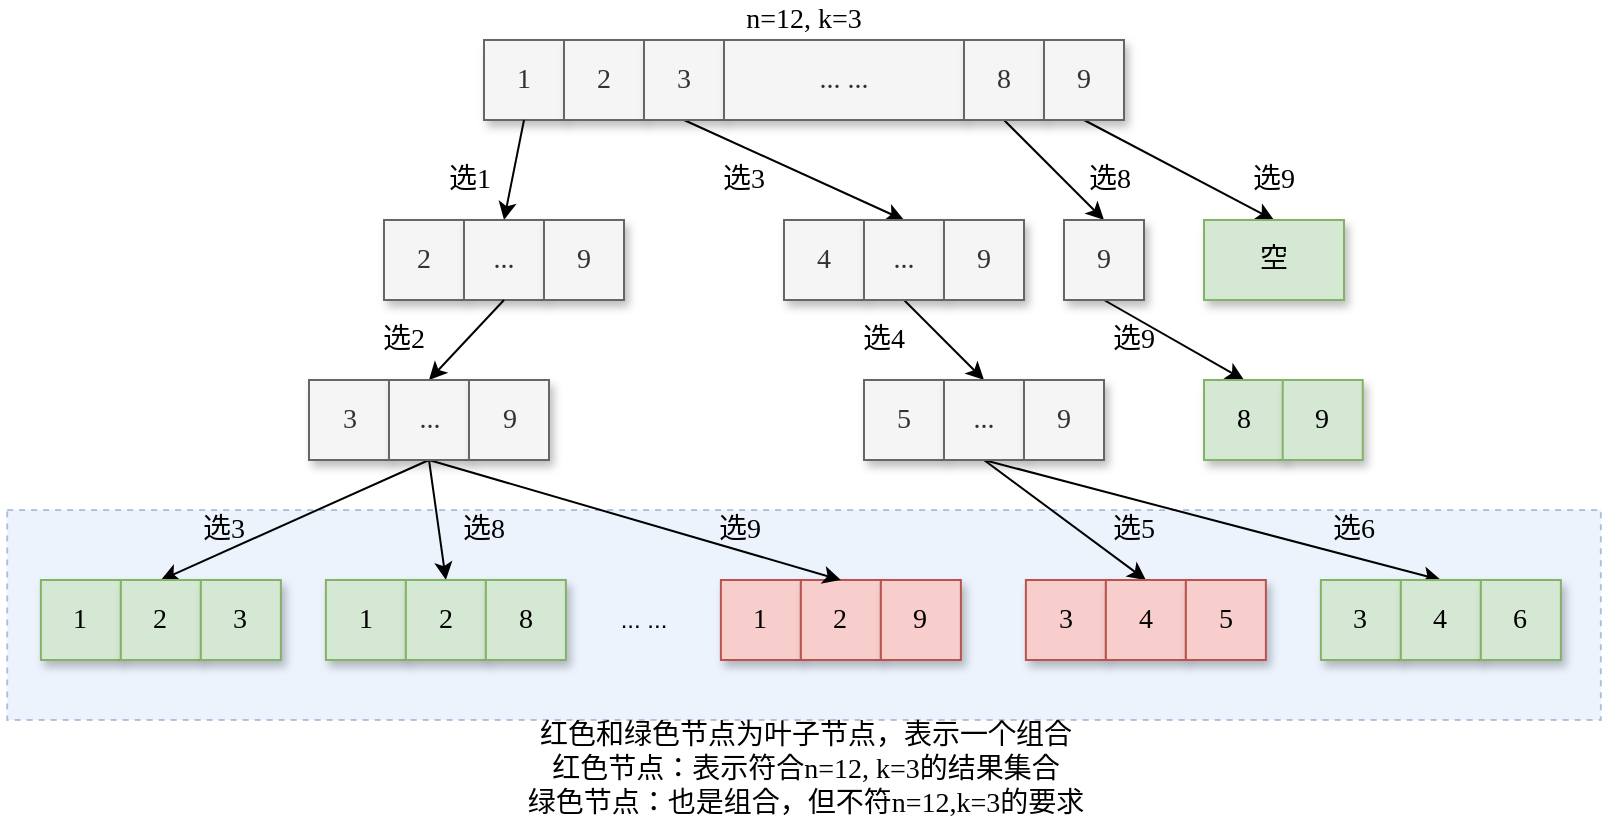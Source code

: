 <mxfile version="16.5.2" type="github">
  <diagram id="NoDILGUKRQpbgBhr8J0K" name="第 1 页">
    <mxGraphModel dx="1422" dy="762" grid="1" gridSize="10" guides="1" tooltips="1" connect="1" arrows="1" fold="1" page="1" pageScale="1" pageWidth="827" pageHeight="1169" background="#ffffff" math="0" shadow="0">
      <root>
        <mxCell id="0" />
        <mxCell id="1" parent="0" />
        <mxCell id="1GqySz-qCQZ0IoMKtCMp-2" value="" style="rounded=0;whiteSpace=wrap;html=1;shadow=0;fontFamily=Comic Sans MS;fontSize=14;opacity=50;fillColor=#dae8fc;strokeColor=#6c8ebf;dashed=1;" vertex="1" parent="1">
          <mxGeometry x="121.57" y="305" width="796.87" height="105" as="geometry" />
        </mxCell>
        <mxCell id="1GqySz-qCQZ0IoMKtCMp-3" value="&lt;font style=&quot;font-size: 14px&quot; face=&quot;Comic Sans MS&quot;&gt;1&lt;/font&gt;" style="rounded=0;whiteSpace=wrap;html=1;fillColor=#f5f5f5;fontColor=#333333;strokeColor=#666666;shadow=1;" vertex="1" parent="1">
          <mxGeometry x="360" y="70" width="40" height="40" as="geometry" />
        </mxCell>
        <mxCell id="1GqySz-qCQZ0IoMKtCMp-4" value="&lt;font style=&quot;font-size: 14px&quot; face=&quot;Comic Sans MS&quot;&gt;2&lt;/font&gt;" style="rounded=0;whiteSpace=wrap;html=1;fillColor=#f5f5f5;fontColor=#333333;strokeColor=#666666;shadow=1;" vertex="1" parent="1">
          <mxGeometry x="400" y="70" width="40" height="40" as="geometry" />
        </mxCell>
        <mxCell id="1GqySz-qCQZ0IoMKtCMp-8" value="" style="endArrow=classic;html=1;rounded=0;fontFamily=Comic Sans MS;fontSize=14;exitX=0.5;exitY=1;exitDx=0;exitDy=0;entryX=0.5;entryY=0;entryDx=0;entryDy=0;" edge="1" parent="1" source="1GqySz-qCQZ0IoMKtCMp-3" target="1GqySz-qCQZ0IoMKtCMp-11">
          <mxGeometry width="50" height="50" relative="1" as="geometry">
            <mxPoint x="522.5" y="160" as="sourcePoint" />
            <mxPoint x="462.5" y="200" as="targetPoint" />
          </mxGeometry>
        </mxCell>
        <mxCell id="1GqySz-qCQZ0IoMKtCMp-9" value="&lt;font style=&quot;font-size: 14px&quot; face=&quot;Comic Sans MS&quot;&gt;2&lt;/font&gt;" style="rounded=0;whiteSpace=wrap;html=1;fillColor=#f5f5f5;fontColor=#333333;strokeColor=#666666;shadow=1;" vertex="1" parent="1">
          <mxGeometry x="310" y="160" width="40" height="40" as="geometry" />
        </mxCell>
        <mxCell id="1GqySz-qCQZ0IoMKtCMp-11" value="&lt;font style=&quot;font-size: 14px&quot; face=&quot;Comic Sans MS&quot;&gt;...&lt;/font&gt;" style="rounded=0;whiteSpace=wrap;html=1;fillColor=#f5f5f5;fontColor=#333333;strokeColor=#666666;shadow=1;" vertex="1" parent="1">
          <mxGeometry x="350" y="160" width="40" height="40" as="geometry" />
        </mxCell>
        <mxCell id="1GqySz-qCQZ0IoMKtCMp-13" value="&lt;font style=&quot;font-size: 14px&quot; face=&quot;Comic Sans MS&quot;&gt;9&lt;/font&gt;" style="rounded=0;whiteSpace=wrap;html=1;fillColor=#f5f5f5;fontColor=#333333;strokeColor=#666666;shadow=1;" vertex="1" parent="1">
          <mxGeometry x="390" y="160" width="40" height="40" as="geometry" />
        </mxCell>
        <mxCell id="1GqySz-qCQZ0IoMKtCMp-22" value="" style="endArrow=classic;html=1;rounded=0;fontFamily=Comic Sans MS;fontSize=14;exitX=0.5;exitY=1;exitDx=0;exitDy=0;entryX=0.5;entryY=0;entryDx=0;entryDy=0;" edge="1" parent="1" source="1GqySz-qCQZ0IoMKtCMp-11" target="1GqySz-qCQZ0IoMKtCMp-123">
          <mxGeometry width="50" height="50" relative="1" as="geometry">
            <mxPoint x="330" y="200" as="sourcePoint" />
            <mxPoint x="310" y="240" as="targetPoint" />
          </mxGeometry>
        </mxCell>
        <mxCell id="1GqySz-qCQZ0IoMKtCMp-23" value="&lt;font style=&quot;font-size: 14px&quot; face=&quot;Comic Sans MS&quot;&gt;1&lt;/font&gt;" style="rounded=0;whiteSpace=wrap;html=1;fillColor=#f8cecc;strokeColor=#b85450;shadow=1;" vertex="1" parent="1">
          <mxGeometry x="478.44" y="340" width="40" height="40" as="geometry" />
        </mxCell>
        <mxCell id="1GqySz-qCQZ0IoMKtCMp-24" value="&lt;font style=&quot;font-size: 14px&quot; face=&quot;Comic Sans MS&quot;&gt;2&lt;/font&gt;" style="rounded=0;whiteSpace=wrap;html=1;fillColor=#f8cecc;strokeColor=#b85450;shadow=1;" vertex="1" parent="1">
          <mxGeometry x="518.44" y="340" width="40" height="40" as="geometry" />
        </mxCell>
        <mxCell id="1GqySz-qCQZ0IoMKtCMp-35" value="选1" style="text;html=1;strokeColor=none;fillColor=none;align=center;verticalAlign=middle;whiteSpace=wrap;rounded=0;shadow=1;fontFamily=Comic Sans MS;fontSize=14;" vertex="1" parent="1">
          <mxGeometry x="332.5" y="130" width="40" height="20" as="geometry" />
        </mxCell>
        <mxCell id="1GqySz-qCQZ0IoMKtCMp-38" value="选2" style="text;html=1;strokeColor=none;fillColor=none;align=center;verticalAlign=middle;whiteSpace=wrap;rounded=0;shadow=1;fontFamily=Comic Sans MS;fontSize=14;" vertex="1" parent="1">
          <mxGeometry x="300" y="210" width="40" height="20" as="geometry" />
        </mxCell>
        <mxCell id="1GqySz-qCQZ0IoMKtCMp-44" value="红色和绿色节点为叶子节点，表示一个组合&lt;br&gt;红色节点：表示符合n=12, k=3的结果集合&lt;br&gt;绿色节点：也是组合，但不符n=12,k=3的要求" style="text;html=1;strokeColor=none;fillColor=none;align=center;verticalAlign=middle;whiteSpace=wrap;rounded=0;shadow=1;fontFamily=Comic Sans MS;fontSize=14;opacity=50;" vertex="1" parent="1">
          <mxGeometry x="122.44" y="410" width="797.56" height="50" as="geometry" />
        </mxCell>
        <mxCell id="1GqySz-qCQZ0IoMKtCMp-45" value="n=12, k=3" style="text;html=1;strokeColor=none;fillColor=none;align=center;verticalAlign=middle;whiteSpace=wrap;rounded=0;shadow=0;dashed=1;fontFamily=Comic Sans MS;fontSize=14;opacity=50;" vertex="1" parent="1">
          <mxGeometry x="360" y="50" width="320" height="20" as="geometry" />
        </mxCell>
        <mxCell id="1GqySz-qCQZ0IoMKtCMp-115" style="rounded=0;orthogonalLoop=1;jettySize=auto;html=1;exitX=0.5;exitY=1;exitDx=0;exitDy=0;entryX=0.5;entryY=0;entryDx=0;entryDy=0;" edge="1" parent="1" source="1GqySz-qCQZ0IoMKtCMp-108" target="1GqySz-qCQZ0IoMKtCMp-113">
          <mxGeometry relative="1" as="geometry" />
        </mxCell>
        <mxCell id="1GqySz-qCQZ0IoMKtCMp-108" value="&lt;font style=&quot;font-size: 14px&quot; face=&quot;Comic Sans MS&quot;&gt;3&lt;/font&gt;" style="rounded=0;whiteSpace=wrap;html=1;fillColor=#f5f5f5;fontColor=#333333;strokeColor=#666666;shadow=1;" vertex="1" parent="1">
          <mxGeometry x="440" y="70" width="40" height="40" as="geometry" />
        </mxCell>
        <mxCell id="1GqySz-qCQZ0IoMKtCMp-112" value="&lt;font style=&quot;font-size: 14px&quot; face=&quot;Comic Sans MS&quot;&gt;4&lt;/font&gt;" style="rounded=0;whiteSpace=wrap;html=1;fillColor=#f5f5f5;fontColor=#333333;strokeColor=#666666;shadow=1;" vertex="1" parent="1">
          <mxGeometry x="510" y="160" width="40" height="40" as="geometry" />
        </mxCell>
        <mxCell id="1GqySz-qCQZ0IoMKtCMp-159" style="edgeStyle=none;rounded=0;orthogonalLoop=1;jettySize=auto;html=1;exitX=0.5;exitY=1;exitDx=0;exitDy=0;entryX=0.5;entryY=0;entryDx=0;entryDy=0;" edge="1" parent="1" source="1GqySz-qCQZ0IoMKtCMp-113" target="1GqySz-qCQZ0IoMKtCMp-157">
          <mxGeometry relative="1" as="geometry" />
        </mxCell>
        <mxCell id="1GqySz-qCQZ0IoMKtCMp-113" value="&lt;font style=&quot;font-size: 14px&quot; face=&quot;Comic Sans MS&quot;&gt;...&lt;/font&gt;" style="rounded=0;whiteSpace=wrap;html=1;fillColor=#f5f5f5;fontColor=#333333;strokeColor=#666666;shadow=1;" vertex="1" parent="1">
          <mxGeometry x="550" y="160" width="40" height="40" as="geometry" />
        </mxCell>
        <mxCell id="1GqySz-qCQZ0IoMKtCMp-114" value="&lt;font style=&quot;font-size: 14px&quot; face=&quot;Comic Sans MS&quot;&gt;9&lt;/font&gt;" style="rounded=0;whiteSpace=wrap;html=1;fillColor=#f5f5f5;fontColor=#333333;strokeColor=#666666;shadow=1;" vertex="1" parent="1">
          <mxGeometry x="590" y="160" width="40" height="40" as="geometry" />
        </mxCell>
        <mxCell id="1GqySz-qCQZ0IoMKtCMp-116" value="选3" style="text;html=1;strokeColor=none;fillColor=none;align=center;verticalAlign=middle;whiteSpace=wrap;rounded=0;shadow=1;fontFamily=Comic Sans MS;fontSize=14;" vertex="1" parent="1">
          <mxGeometry x="470" y="130" width="40" height="20" as="geometry" />
        </mxCell>
        <mxCell id="1GqySz-qCQZ0IoMKtCMp-149" style="edgeStyle=none;rounded=0;orthogonalLoop=1;jettySize=auto;html=1;exitX=0.5;exitY=1;exitDx=0;exitDy=0;entryX=0.5;entryY=0;entryDx=0;entryDy=0;" edge="1" parent="1" source="1GqySz-qCQZ0IoMKtCMp-123" target="1GqySz-qCQZ0IoMKtCMp-143">
          <mxGeometry relative="1" as="geometry">
            <mxPoint x="291.87" y="300" as="sourcePoint" />
          </mxGeometry>
        </mxCell>
        <mxCell id="1GqySz-qCQZ0IoMKtCMp-122" value="&lt;font style=&quot;font-size: 14px&quot; face=&quot;Comic Sans MS&quot;&gt;3&lt;/font&gt;" style="rounded=0;whiteSpace=wrap;html=1;fillColor=#f5f5f5;fontColor=#333333;strokeColor=#666666;shadow=1;" vertex="1" parent="1">
          <mxGeometry x="272.5" y="240" width="40" height="40" as="geometry" />
        </mxCell>
        <mxCell id="1GqySz-qCQZ0IoMKtCMp-125" style="edgeStyle=none;rounded=0;orthogonalLoop=1;jettySize=auto;html=1;exitX=0.5;exitY=1;exitDx=0;exitDy=0;entryX=0.5;entryY=0;entryDx=0;entryDy=0;" edge="1" parent="1" source="1GqySz-qCQZ0IoMKtCMp-123" target="1GqySz-qCQZ0IoMKtCMp-24">
          <mxGeometry relative="1" as="geometry">
            <mxPoint x="331.87" y="300" as="sourcePoint" />
          </mxGeometry>
        </mxCell>
        <mxCell id="1GqySz-qCQZ0IoMKtCMp-148" style="edgeStyle=none;rounded=0;orthogonalLoop=1;jettySize=auto;html=1;exitX=0.5;exitY=1;exitDx=0;exitDy=0;entryX=0.5;entryY=0;entryDx=0;entryDy=0;" edge="1" parent="1" source="1GqySz-qCQZ0IoMKtCMp-123" target="1GqySz-qCQZ0IoMKtCMp-146">
          <mxGeometry relative="1" as="geometry">
            <mxPoint x="331.87" y="300" as="sourcePoint" />
          </mxGeometry>
        </mxCell>
        <mxCell id="1GqySz-qCQZ0IoMKtCMp-123" value="&lt;font style=&quot;font-size: 14px&quot; face=&quot;Comic Sans MS&quot;&gt;...&lt;/font&gt;" style="rounded=0;whiteSpace=wrap;html=1;fillColor=#f5f5f5;fontColor=#333333;strokeColor=#666666;shadow=1;" vertex="1" parent="1">
          <mxGeometry x="312.5" y="240" width="40" height="40" as="geometry" />
        </mxCell>
        <mxCell id="1GqySz-qCQZ0IoMKtCMp-124" value="&lt;font style=&quot;font-size: 14px&quot; face=&quot;Comic Sans MS&quot;&gt;9&lt;/font&gt;" style="rounded=0;whiteSpace=wrap;html=1;fillColor=#f5f5f5;fontColor=#333333;strokeColor=#666666;shadow=1;" vertex="1" parent="1">
          <mxGeometry x="352.5" y="240" width="40" height="40" as="geometry" />
        </mxCell>
        <mxCell id="1GqySz-qCQZ0IoMKtCMp-126" value="&lt;font style=&quot;font-size: 14px&quot; face=&quot;Comic Sans MS&quot;&gt;9&lt;/font&gt;" style="rounded=0;whiteSpace=wrap;html=1;fillColor=#f8cecc;strokeColor=#b85450;shadow=1;" vertex="1" parent="1">
          <mxGeometry x="558.44" y="340" width="40" height="40" as="geometry" />
        </mxCell>
        <mxCell id="1GqySz-qCQZ0IoMKtCMp-127" value="选9" style="text;html=1;strokeColor=none;fillColor=none;align=center;verticalAlign=middle;whiteSpace=wrap;rounded=0;shadow=1;fontFamily=Comic Sans MS;fontSize=14;" vertex="1" parent="1">
          <mxGeometry x="468.44" y="305" width="40" height="20" as="geometry" />
        </mxCell>
        <mxCell id="1GqySz-qCQZ0IoMKtCMp-142" value="&lt;font style=&quot;font-size: 14px&quot; face=&quot;Comic Sans MS&quot;&gt;1&lt;/font&gt;" style="rounded=0;whiteSpace=wrap;html=1;fillColor=#d5e8d4;strokeColor=#82b366;shadow=1;" vertex="1" parent="1">
          <mxGeometry x="138.44" y="340" width="40" height="40" as="geometry" />
        </mxCell>
        <mxCell id="1GqySz-qCQZ0IoMKtCMp-143" value="&lt;font style=&quot;font-size: 14px&quot; face=&quot;Comic Sans MS&quot;&gt;2&lt;/font&gt;" style="rounded=0;whiteSpace=wrap;html=1;fillColor=#d5e8d4;strokeColor=#82b366;shadow=1;" vertex="1" parent="1">
          <mxGeometry x="178.44" y="340" width="40" height="40" as="geometry" />
        </mxCell>
        <mxCell id="1GqySz-qCQZ0IoMKtCMp-144" value="&lt;font style=&quot;font-size: 14px&quot; face=&quot;Comic Sans MS&quot;&gt;3&lt;/font&gt;" style="rounded=0;whiteSpace=wrap;html=1;fillColor=#d5e8d4;strokeColor=#82b366;shadow=1;" vertex="1" parent="1">
          <mxGeometry x="218.44" y="340" width="40" height="40" as="geometry" />
        </mxCell>
        <mxCell id="1GqySz-qCQZ0IoMKtCMp-145" value="&lt;font style=&quot;font-size: 14px&quot; face=&quot;Comic Sans MS&quot;&gt;1&lt;/font&gt;" style="rounded=0;whiteSpace=wrap;html=1;fillColor=#d5e8d4;strokeColor=#82b366;shadow=1;" vertex="1" parent="1">
          <mxGeometry x="280.94" y="340" width="40" height="40" as="geometry" />
        </mxCell>
        <mxCell id="1GqySz-qCQZ0IoMKtCMp-146" value="&lt;font style=&quot;font-size: 14px&quot; face=&quot;Comic Sans MS&quot;&gt;2&lt;/font&gt;" style="rounded=0;whiteSpace=wrap;html=1;fillColor=#d5e8d4;strokeColor=#82b366;shadow=1;" vertex="1" parent="1">
          <mxGeometry x="320.94" y="340" width="40" height="40" as="geometry" />
        </mxCell>
        <mxCell id="1GqySz-qCQZ0IoMKtCMp-147" value="&lt;font style=&quot;font-size: 14px&quot; face=&quot;Comic Sans MS&quot;&gt;8&lt;/font&gt;" style="rounded=0;whiteSpace=wrap;html=1;fillColor=#d5e8d4;strokeColor=#82b366;shadow=1;" vertex="1" parent="1">
          <mxGeometry x="360.94" y="340" width="40" height="40" as="geometry" />
        </mxCell>
        <mxCell id="1GqySz-qCQZ0IoMKtCMp-150" value="选3" style="text;html=1;strokeColor=none;fillColor=none;align=center;verticalAlign=middle;whiteSpace=wrap;rounded=0;shadow=1;fontFamily=Comic Sans MS;fontSize=14;" vertex="1" parent="1">
          <mxGeometry x="210" y="305" width="40" height="20" as="geometry" />
        </mxCell>
        <mxCell id="1GqySz-qCQZ0IoMKtCMp-151" value="选8" style="text;html=1;strokeColor=none;fillColor=none;align=center;verticalAlign=middle;whiteSpace=wrap;rounded=0;shadow=1;fontFamily=Comic Sans MS;fontSize=14;" vertex="1" parent="1">
          <mxGeometry x="340" y="305" width="40" height="20" as="geometry" />
        </mxCell>
        <mxCell id="1GqySz-qCQZ0IoMKtCMp-152" value="... ..." style="text;html=1;strokeColor=none;fillColor=none;align=center;verticalAlign=middle;whiteSpace=wrap;rounded=0;" vertex="1" parent="1">
          <mxGeometry x="410.94" y="340" width="57.5" height="40" as="geometry" />
        </mxCell>
        <mxCell id="1GqySz-qCQZ0IoMKtCMp-154" value="&lt;font style=&quot;font-size: 14px&quot; face=&quot;Comic Sans MS&quot;&gt;... ...&lt;/font&gt;" style="rounded=0;whiteSpace=wrap;html=1;fillColor=#f5f5f5;fontColor=#333333;strokeColor=#666666;shadow=1;" vertex="1" parent="1">
          <mxGeometry x="480" y="70" width="120" height="40" as="geometry" />
        </mxCell>
        <mxCell id="1GqySz-qCQZ0IoMKtCMp-176" style="edgeStyle=none;rounded=0;orthogonalLoop=1;jettySize=auto;html=1;exitX=0.5;exitY=1;exitDx=0;exitDy=0;entryX=0.5;entryY=0;entryDx=0;entryDy=0;" edge="1" parent="1" source="1GqySz-qCQZ0IoMKtCMp-109" target="1GqySz-qCQZ0IoMKtCMp-175">
          <mxGeometry relative="1" as="geometry" />
        </mxCell>
        <mxCell id="1GqySz-qCQZ0IoMKtCMp-109" value="&lt;font style=&quot;font-size: 14px&quot; face=&quot;Comic Sans MS&quot;&gt;8&lt;/font&gt;" style="rounded=0;whiteSpace=wrap;html=1;fillColor=#f5f5f5;fontColor=#333333;strokeColor=#666666;shadow=1;" vertex="1" parent="1">
          <mxGeometry x="600" y="70" width="40" height="40" as="geometry" />
        </mxCell>
        <mxCell id="1GqySz-qCQZ0IoMKtCMp-173" style="edgeStyle=none;rounded=0;orthogonalLoop=1;jettySize=auto;html=1;exitX=0.5;exitY=1;exitDx=0;exitDy=0;entryX=0.5;entryY=0;entryDx=0;entryDy=0;" edge="1" parent="1" source="1GqySz-qCQZ0IoMKtCMp-110" target="1GqySz-qCQZ0IoMKtCMp-172">
          <mxGeometry relative="1" as="geometry">
            <mxPoint x="800" y="110" as="sourcePoint" />
          </mxGeometry>
        </mxCell>
        <mxCell id="1GqySz-qCQZ0IoMKtCMp-110" value="&lt;font style=&quot;font-size: 14px&quot; face=&quot;Comic Sans MS&quot;&gt;9&lt;/font&gt;" style="rounded=0;whiteSpace=wrap;html=1;fillColor=#f5f5f5;fontColor=#333333;strokeColor=#666666;shadow=1;" vertex="1" parent="1">
          <mxGeometry x="640" y="70" width="40" height="40" as="geometry" />
        </mxCell>
        <mxCell id="1GqySz-qCQZ0IoMKtCMp-156" value="&lt;font style=&quot;font-size: 14px&quot; face=&quot;Comic Sans MS&quot;&gt;5&lt;/font&gt;" style="rounded=0;whiteSpace=wrap;html=1;fillColor=#f5f5f5;fontColor=#333333;strokeColor=#666666;shadow=1;" vertex="1" parent="1">
          <mxGeometry x="550" y="240" width="40" height="40" as="geometry" />
        </mxCell>
        <mxCell id="1GqySz-qCQZ0IoMKtCMp-164" style="edgeStyle=none;rounded=0;orthogonalLoop=1;jettySize=auto;html=1;exitX=0.5;exitY=1;exitDx=0;exitDy=0;entryX=0.5;entryY=0;entryDx=0;entryDy=0;" edge="1" parent="1" source="1GqySz-qCQZ0IoMKtCMp-157" target="1GqySz-qCQZ0IoMKtCMp-162">
          <mxGeometry relative="1" as="geometry">
            <mxPoint x="609.37" y="300" as="sourcePoint" />
          </mxGeometry>
        </mxCell>
        <mxCell id="1GqySz-qCQZ0IoMKtCMp-170" style="edgeStyle=none;rounded=0;orthogonalLoop=1;jettySize=auto;html=1;exitX=0.5;exitY=1;exitDx=0;exitDy=0;entryX=0.5;entryY=0;entryDx=0;entryDy=0;" edge="1" parent="1" source="1GqySz-qCQZ0IoMKtCMp-157" target="1GqySz-qCQZ0IoMKtCMp-167">
          <mxGeometry relative="1" as="geometry">
            <mxPoint x="609.37" y="300" as="sourcePoint" />
          </mxGeometry>
        </mxCell>
        <mxCell id="1GqySz-qCQZ0IoMKtCMp-157" value="&lt;font style=&quot;font-size: 14px&quot; face=&quot;Comic Sans MS&quot;&gt;...&lt;/font&gt;" style="rounded=0;whiteSpace=wrap;html=1;fillColor=#f5f5f5;fontColor=#333333;strokeColor=#666666;shadow=1;" vertex="1" parent="1">
          <mxGeometry x="590" y="240" width="40" height="40" as="geometry" />
        </mxCell>
        <mxCell id="1GqySz-qCQZ0IoMKtCMp-158" value="&lt;font style=&quot;font-size: 14px&quot; face=&quot;Comic Sans MS&quot;&gt;9&lt;/font&gt;" style="rounded=0;whiteSpace=wrap;html=1;fillColor=#f5f5f5;fontColor=#333333;strokeColor=#666666;shadow=1;" vertex="1" parent="1">
          <mxGeometry x="630" y="240" width="40" height="40" as="geometry" />
        </mxCell>
        <mxCell id="1GqySz-qCQZ0IoMKtCMp-160" value="选4" style="text;html=1;strokeColor=none;fillColor=none;align=center;verticalAlign=middle;whiteSpace=wrap;rounded=0;shadow=1;fontFamily=Comic Sans MS;fontSize=14;" vertex="1" parent="1">
          <mxGeometry x="540" y="210" width="40" height="20" as="geometry" />
        </mxCell>
        <mxCell id="1GqySz-qCQZ0IoMKtCMp-161" value="&lt;font style=&quot;font-size: 14px&quot; face=&quot;Comic Sans MS&quot;&gt;3&lt;/font&gt;" style="rounded=0;whiteSpace=wrap;html=1;fillColor=#f8cecc;strokeColor=#b85450;shadow=1;" vertex="1" parent="1">
          <mxGeometry x="630.94" y="340" width="40" height="40" as="geometry" />
        </mxCell>
        <mxCell id="1GqySz-qCQZ0IoMKtCMp-162" value="&lt;font style=&quot;font-size: 14px&quot; face=&quot;Comic Sans MS&quot;&gt;4&lt;/font&gt;" style="rounded=0;whiteSpace=wrap;html=1;fillColor=#f8cecc;strokeColor=#b85450;shadow=1;" vertex="1" parent="1">
          <mxGeometry x="670.94" y="340" width="40" height="40" as="geometry" />
        </mxCell>
        <mxCell id="1GqySz-qCQZ0IoMKtCMp-163" value="&lt;font style=&quot;font-size: 14px&quot; face=&quot;Comic Sans MS&quot;&gt;5&lt;/font&gt;" style="rounded=0;whiteSpace=wrap;html=1;fillColor=#f8cecc;strokeColor=#b85450;shadow=1;" vertex="1" parent="1">
          <mxGeometry x="710.94" y="340" width="40" height="40" as="geometry" />
        </mxCell>
        <mxCell id="1GqySz-qCQZ0IoMKtCMp-165" value="选5" style="text;html=1;strokeColor=none;fillColor=none;align=center;verticalAlign=middle;whiteSpace=wrap;rounded=0;shadow=1;fontFamily=Comic Sans MS;fontSize=14;" vertex="1" parent="1">
          <mxGeometry x="665" y="305" width="40" height="20" as="geometry" />
        </mxCell>
        <mxCell id="1GqySz-qCQZ0IoMKtCMp-166" value="&lt;font style=&quot;font-size: 14px&quot; face=&quot;Comic Sans MS&quot;&gt;3&lt;/font&gt;" style="rounded=0;whiteSpace=wrap;html=1;fillColor=#d5e8d4;strokeColor=#82b366;shadow=1;" vertex="1" parent="1">
          <mxGeometry x="778.44" y="340" width="40" height="40" as="geometry" />
        </mxCell>
        <mxCell id="1GqySz-qCQZ0IoMKtCMp-167" value="&lt;font style=&quot;font-size: 14px&quot; face=&quot;Comic Sans MS&quot;&gt;4&lt;/font&gt;" style="rounded=0;whiteSpace=wrap;html=1;fillColor=#d5e8d4;strokeColor=#82b366;shadow=1;" vertex="1" parent="1">
          <mxGeometry x="818.44" y="340" width="40" height="40" as="geometry" />
        </mxCell>
        <mxCell id="1GqySz-qCQZ0IoMKtCMp-168" value="&lt;font style=&quot;font-size: 14px&quot; face=&quot;Comic Sans MS&quot;&gt;6&lt;/font&gt;" style="rounded=0;whiteSpace=wrap;html=1;fillColor=#d5e8d4;strokeColor=#82b366;shadow=1;" vertex="1" parent="1">
          <mxGeometry x="858.44" y="340" width="40" height="40" as="geometry" />
        </mxCell>
        <mxCell id="1GqySz-qCQZ0IoMKtCMp-169" value="选6" style="text;html=1;strokeColor=none;fillColor=none;align=center;verticalAlign=middle;whiteSpace=wrap;rounded=0;shadow=1;fontFamily=Comic Sans MS;fontSize=14;" vertex="1" parent="1">
          <mxGeometry x="775" y="305" width="40" height="20" as="geometry" />
        </mxCell>
        <mxCell id="1GqySz-qCQZ0IoMKtCMp-172" value="&lt;font style=&quot;font-size: 14px&quot; face=&quot;Comic Sans MS&quot;&gt;空&lt;/font&gt;" style="rounded=0;whiteSpace=wrap;html=1;fillColor=#d5e8d4;strokeColor=#82b366;shadow=1;" vertex="1" parent="1">
          <mxGeometry x="720" y="160" width="70" height="40" as="geometry" />
        </mxCell>
        <mxCell id="1GqySz-qCQZ0IoMKtCMp-174" value="选9" style="text;html=1;strokeColor=none;fillColor=none;align=center;verticalAlign=middle;whiteSpace=wrap;rounded=0;shadow=1;fontFamily=Comic Sans MS;fontSize=14;" vertex="1" parent="1">
          <mxGeometry x="735" y="130" width="40" height="20" as="geometry" />
        </mxCell>
        <mxCell id="1GqySz-qCQZ0IoMKtCMp-179" style="edgeStyle=none;rounded=0;orthogonalLoop=1;jettySize=auto;html=1;exitX=0.5;exitY=1;exitDx=0;exitDy=0;entryX=0.5;entryY=0;entryDx=0;entryDy=0;" edge="1" parent="1" source="1GqySz-qCQZ0IoMKtCMp-175" target="1GqySz-qCQZ0IoMKtCMp-178">
          <mxGeometry relative="1" as="geometry" />
        </mxCell>
        <mxCell id="1GqySz-qCQZ0IoMKtCMp-175" value="&lt;font style=&quot;font-size: 14px&quot; face=&quot;Comic Sans MS&quot;&gt;9&lt;/font&gt;" style="rounded=0;whiteSpace=wrap;html=1;fillColor=#f5f5f5;fontColor=#333333;strokeColor=#666666;shadow=1;" vertex="1" parent="1">
          <mxGeometry x="650" y="160" width="40" height="40" as="geometry" />
        </mxCell>
        <mxCell id="1GqySz-qCQZ0IoMKtCMp-177" value="选8" style="text;html=1;strokeColor=none;fillColor=none;align=center;verticalAlign=middle;whiteSpace=wrap;rounded=0;shadow=1;fontFamily=Comic Sans MS;fontSize=14;" vertex="1" parent="1">
          <mxGeometry x="652.5" y="130" width="40" height="20" as="geometry" />
        </mxCell>
        <mxCell id="1GqySz-qCQZ0IoMKtCMp-178" value="&lt;font style=&quot;font-size: 14px&quot; face=&quot;Comic Sans MS&quot;&gt;8&lt;/font&gt;" style="rounded=0;whiteSpace=wrap;html=1;fillColor=#d5e8d4;strokeColor=#82b366;shadow=1;" vertex="1" parent="1">
          <mxGeometry x="720" y="240" width="40" height="40" as="geometry" />
        </mxCell>
        <mxCell id="1GqySz-qCQZ0IoMKtCMp-180" value="选9" style="text;html=1;strokeColor=none;fillColor=none;align=center;verticalAlign=middle;whiteSpace=wrap;rounded=0;shadow=1;fontFamily=Comic Sans MS;fontSize=14;" vertex="1" parent="1">
          <mxGeometry x="665" y="210" width="40" height="20" as="geometry" />
        </mxCell>
        <mxCell id="1GqySz-qCQZ0IoMKtCMp-181" value="&lt;font style=&quot;font-size: 14px&quot; face=&quot;Comic Sans MS&quot;&gt;9&lt;/font&gt;" style="rounded=0;whiteSpace=wrap;html=1;fillColor=#d5e8d4;strokeColor=#82b366;shadow=1;" vertex="1" parent="1">
          <mxGeometry x="759.37" y="240" width="40" height="40" as="geometry" />
        </mxCell>
      </root>
    </mxGraphModel>
  </diagram>
</mxfile>

